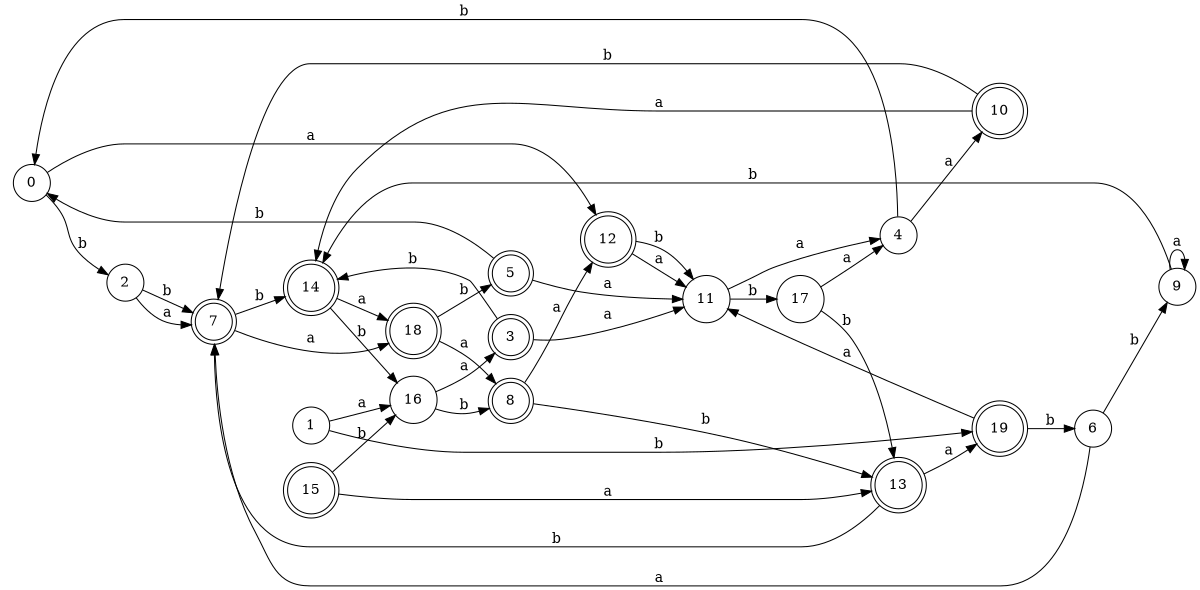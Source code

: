 digraph n16_6 {
__start0 [label="" shape="none"];

rankdir=LR;
size="8,5";

s0 [style="filled", color="black", fillcolor="white" shape="circle", label="0"];
s1 [style="filled", color="black", fillcolor="white" shape="circle", label="1"];
s2 [style="filled", color="black", fillcolor="white" shape="circle", label="2"];
s3 [style="rounded,filled", color="black", fillcolor="white" shape="doublecircle", label="3"];
s4 [style="filled", color="black", fillcolor="white" shape="circle", label="4"];
s5 [style="rounded,filled", color="black", fillcolor="white" shape="doublecircle", label="5"];
s6 [style="filled", color="black", fillcolor="white" shape="circle", label="6"];
s7 [style="rounded,filled", color="black", fillcolor="white" shape="doublecircle", label="7"];
s8 [style="rounded,filled", color="black", fillcolor="white" shape="doublecircle", label="8"];
s9 [style="filled", color="black", fillcolor="white" shape="circle", label="9"];
s10 [style="rounded,filled", color="black", fillcolor="white" shape="doublecircle", label="10"];
s11 [style="filled", color="black", fillcolor="white" shape="circle", label="11"];
s12 [style="rounded,filled", color="black", fillcolor="white" shape="doublecircle", label="12"];
s13 [style="rounded,filled", color="black", fillcolor="white" shape="doublecircle", label="13"];
s14 [style="rounded,filled", color="black", fillcolor="white" shape="doublecircle", label="14"];
s15 [style="rounded,filled", color="black", fillcolor="white" shape="doublecircle", label="15"];
s16 [style="filled", color="black", fillcolor="white" shape="circle", label="16"];
s17 [style="filled", color="black", fillcolor="white" shape="circle", label="17"];
s18 [style="rounded,filled", color="black", fillcolor="white" shape="doublecircle", label="18"];
s19 [style="rounded,filled", color="black", fillcolor="white" shape="doublecircle", label="19"];
s0 -> s12 [label="a"];
s0 -> s2 [label="b"];
s1 -> s16 [label="a"];
s1 -> s19 [label="b"];
s2 -> s7 [label="a"];
s2 -> s7 [label="b"];
s3 -> s11 [label="a"];
s3 -> s14 [label="b"];
s4 -> s10 [label="a"];
s4 -> s0 [label="b"];
s5 -> s11 [label="a"];
s5 -> s0 [label="b"];
s6 -> s7 [label="a"];
s6 -> s9 [label="b"];
s7 -> s18 [label="a"];
s7 -> s14 [label="b"];
s8 -> s12 [label="a"];
s8 -> s13 [label="b"];
s9 -> s9 [label="a"];
s9 -> s14 [label="b"];
s10 -> s14 [label="a"];
s10 -> s7 [label="b"];
s11 -> s4 [label="a"];
s11 -> s17 [label="b"];
s12 -> s11 [label="a"];
s12 -> s11 [label="b"];
s13 -> s19 [label="a"];
s13 -> s7 [label="b"];
s14 -> s18 [label="a"];
s14 -> s16 [label="b"];
s15 -> s13 [label="a"];
s15 -> s16 [label="b"];
s16 -> s3 [label="a"];
s16 -> s8 [label="b"];
s17 -> s4 [label="a"];
s17 -> s13 [label="b"];
s18 -> s8 [label="a"];
s18 -> s5 [label="b"];
s19 -> s11 [label="a"];
s19 -> s6 [label="b"];

}